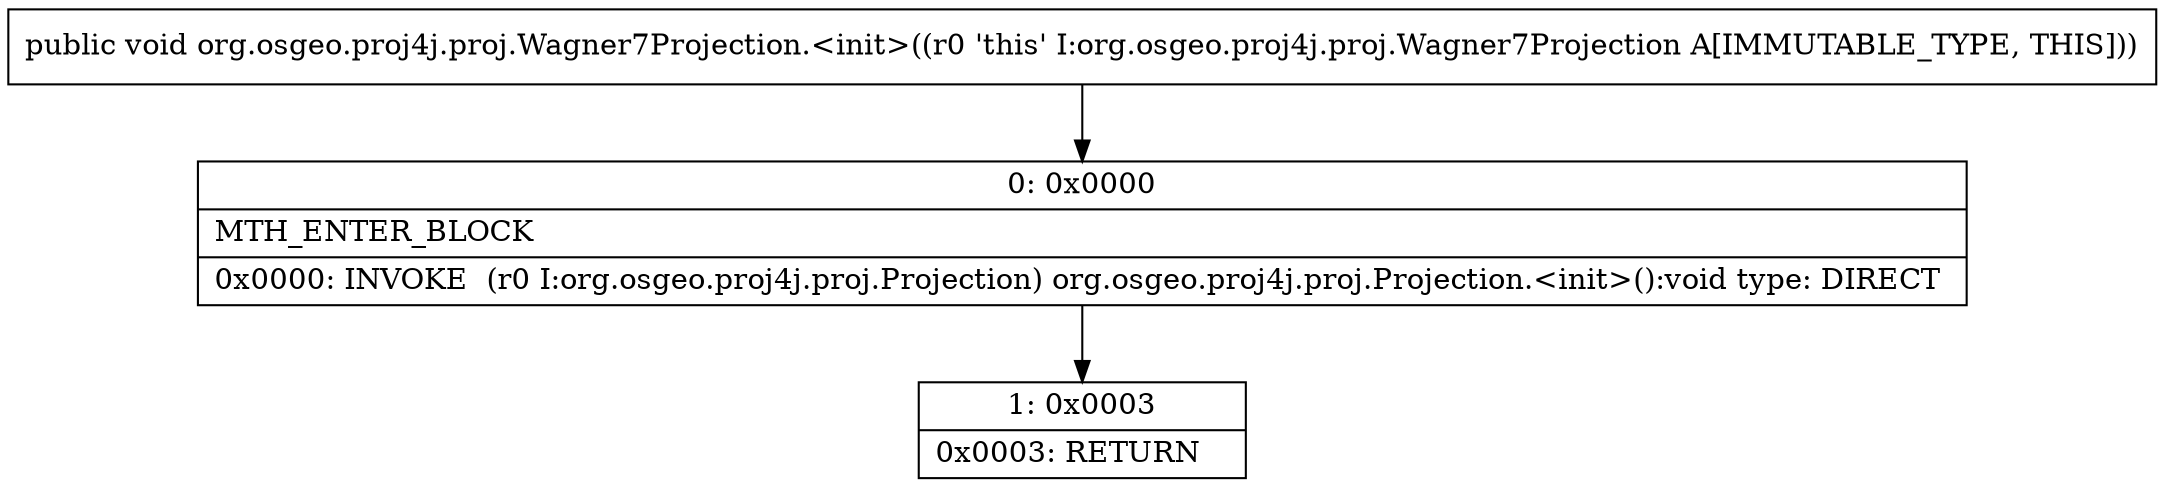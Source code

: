 digraph "CFG fororg.osgeo.proj4j.proj.Wagner7Projection.\<init\>()V" {
Node_0 [shape=record,label="{0\:\ 0x0000|MTH_ENTER_BLOCK\l|0x0000: INVOKE  (r0 I:org.osgeo.proj4j.proj.Projection) org.osgeo.proj4j.proj.Projection.\<init\>():void type: DIRECT \l}"];
Node_1 [shape=record,label="{1\:\ 0x0003|0x0003: RETURN   \l}"];
MethodNode[shape=record,label="{public void org.osgeo.proj4j.proj.Wagner7Projection.\<init\>((r0 'this' I:org.osgeo.proj4j.proj.Wagner7Projection A[IMMUTABLE_TYPE, THIS])) }"];
MethodNode -> Node_0;
Node_0 -> Node_1;
}

